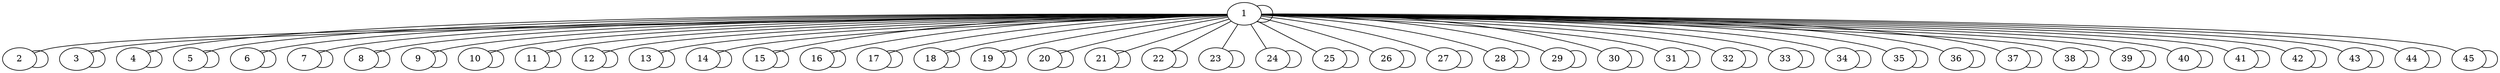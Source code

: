 graph  {
1 [host_bandwidth_down="10 Mbit", host_bandwidth_up="10 Mbit"];
2 [host_bandwidth_down="10 Mbit", host_bandwidth_up="10 Mbit"];
3 [host_bandwidth_down="10 Mbit", host_bandwidth_up="10 Mbit"];
4 [host_bandwidth_down="10 Mbit", host_bandwidth_up="10 Mbit"];
5 [host_bandwidth_down="10 Mbit", host_bandwidth_up="10 Mbit"];
6 [host_bandwidth_down="10 Mbit", host_bandwidth_up="10 Mbit"];
7 [host_bandwidth_down="10 Mbit", host_bandwidth_up="10 Mbit"];
8 [host_bandwidth_down="10 Mbit", host_bandwidth_up="10 Mbit"];
9 [host_bandwidth_down="10 Mbit", host_bandwidth_up="10 Mbit"];
10 [host_bandwidth_down="10 Mbit", host_bandwidth_up="10 Mbit"];
11 [host_bandwidth_down="10 Mbit", host_bandwidth_up="10 Mbit"];
12 [host_bandwidth_down="10 Mbit", host_bandwidth_up="10 Mbit"];
13 [host_bandwidth_down="10 Mbit", host_bandwidth_up="10 Mbit"];
14 [host_bandwidth_down="10 Mbit", host_bandwidth_up="10 Mbit"];
15 [host_bandwidth_down="10 Mbit", host_bandwidth_up="10 Mbit"];
16 [host_bandwidth_down="10 Mbit", host_bandwidth_up="10 Mbit"];
17 [host_bandwidth_down="10 Mbit", host_bandwidth_up="10 Mbit"];
18 [host_bandwidth_down="10 Mbit", host_bandwidth_up="10 Mbit"];
19 [host_bandwidth_down="10 Mbit", host_bandwidth_up="10 Mbit"];
20 [host_bandwidth_down="10 Mbit", host_bandwidth_up="10 Mbit"];
21 [host_bandwidth_down="10 Mbit", host_bandwidth_up="10 Mbit"];
22 [host_bandwidth_down="10 Mbit", host_bandwidth_up="10 Mbit"];
23 [host_bandwidth_down="10 Mbit", host_bandwidth_up="10 Mbit"];
24 [host_bandwidth_down="10 Mbit", host_bandwidth_up="10 Mbit"];
25 [host_bandwidth_down="10 Mbit", host_bandwidth_up="10 Mbit"];
26 [host_bandwidth_down="10 Mbit", host_bandwidth_up="10 Mbit"];
27 [host_bandwidth_down="10 Mbit", host_bandwidth_up="10 Mbit"];
28 [host_bandwidth_down="10 Mbit", host_bandwidth_up="10 Mbit"];
29 [host_bandwidth_down="10 Mbit", host_bandwidth_up="10 Mbit"];
30 [host_bandwidth_down="10 Mbit", host_bandwidth_up="10 Mbit"];
31 [host_bandwidth_down="10 Mbit", host_bandwidth_up="10 Mbit"];
32 [host_bandwidth_down="10 Mbit", host_bandwidth_up="10 Mbit"];
33 [host_bandwidth_down="10 Mbit", host_bandwidth_up="10 Mbit"];
34 [host_bandwidth_down="10 Mbit", host_bandwidth_up="10 Mbit"];
35 [host_bandwidth_down="10 Mbit", host_bandwidth_up="10 Mbit"];
36 [host_bandwidth_down="10 Mbit", host_bandwidth_up="10 Mbit"];
37 [host_bandwidth_down="10 Mbit", host_bandwidth_up="10 Mbit"];
38 [host_bandwidth_down="10 Mbit", host_bandwidth_up="10 Mbit"];
39 [host_bandwidth_down="10 Mbit", host_bandwidth_up="10 Mbit"];
40 [host_bandwidth_down="10 Mbit", host_bandwidth_up="10 Mbit"];
41 [host_bandwidth_down="10 Mbit", host_bandwidth_up="10 Mbit"];
42 [host_bandwidth_down="10 Mbit", host_bandwidth_up="10 Mbit"];
43 [host_bandwidth_down="10 Mbit", host_bandwidth_up="10 Mbit"];
44 [host_bandwidth_down="10 Mbit", host_bandwidth_up="10 Mbit"];
45 [host_bandwidth_down="10 Mbit", host_bandwidth_up="10 Mbit"];
1 -- 1  [latency="10 ms", packet_loss="0.0", weight=0];
1 -- 2  [latency="10 ms", packet_loss="0.0", weight=1];
1 -- 3  [latency="10 ms", packet_loss="0.0", weight=1];
1 -- 4  [latency="10 ms", packet_loss="0.0", weight=1];
1 -- 5  [latency="10 ms", packet_loss="0.0", weight=1];
1 -- 6  [latency="10 ms", packet_loss="0.0", weight=1];
1 -- 7  [latency="10 ms", packet_loss="0.0", weight=1];
1 -- 8  [latency="10 ms", packet_loss="0.0", weight=1];
1 -- 9  [latency="10 ms", packet_loss="0.0", weight=1];
1 -- 10  [latency="10 ms", packet_loss="0.0", weight=1];
1 -- 11  [latency="10 ms", packet_loss="0.0", weight=1];
1 -- 12  [latency="10 ms", packet_loss="0.0", weight=1];
1 -- 13  [latency="10 ms", packet_loss="0.0", weight=1];
1 -- 14  [latency="10 ms", packet_loss="0.0", weight=1];
1 -- 15  [latency="10 ms", packet_loss="0.0", weight=1];
1 -- 16  [latency="10 ms", packet_loss="0.0", weight=1];
1 -- 17  [latency="10 ms", packet_loss="0.0", weight=1];
1 -- 18  [latency="10 ms", packet_loss="0.0", weight=1];
1 -- 19  [latency="10 ms", packet_loss="0.0", weight=1];
1 -- 20  [latency="10 ms", packet_loss="0.0", weight=1];
1 -- 21  [latency="10 ms", packet_loss="0.0", weight=1];
1 -- 22  [latency="10 ms", packet_loss="0.0", weight=1];
1 -- 23  [latency="10 ms", packet_loss="0.0", weight=1];
1 -- 24  [latency="10 ms", packet_loss="0.0", weight=1];
1 -- 25  [latency="10 ms", packet_loss="0.0", weight=1];
1 -- 26  [latency="10 ms", packet_loss="0.0", weight=1];
1 -- 27  [latency="10 ms", packet_loss="0.0", weight=1];
1 -- 28  [latency="10 ms", packet_loss="0.0", weight=1];
1 -- 29  [latency="10 ms", packet_loss="0.0", weight=1];
1 -- 30  [latency="10 ms", packet_loss="0.0", weight=1];
1 -- 31  [latency="10 ms", packet_loss="0.0", weight=1];
1 -- 32  [latency="10 ms", packet_loss="0.0", weight=1];
1 -- 33  [latency="10 ms", packet_loss="0.0", weight=1];
1 -- 34  [latency="10 ms", packet_loss="0.0", weight=1];
1 -- 35  [latency="10 ms", packet_loss="0.0", weight=1];
1 -- 36  [latency="10 ms", packet_loss="0.0", weight=1];
1 -- 37  [latency="10 ms", packet_loss="0.0", weight=1];
1 -- 38  [latency="10 ms", packet_loss="0.0", weight=1];
1 -- 39  [latency="10 ms", packet_loss="0.0", weight=1];
1 -- 40  [latency="10 ms", packet_loss="0.0", weight=1];
1 -- 41  [latency="10 ms", packet_loss="0.0", weight=1];
1 -- 42  [latency="10 ms", packet_loss="0.0", weight=1];
1 -- 43  [latency="10 ms", packet_loss="0.0", weight=1];
1 -- 44  [latency="10 ms", packet_loss="0.0", weight=1];
1 -- 45  [latency="10 ms", packet_loss="0.0", weight=1];
2 -- 2  [latency="10 ms", packet_loss="0.0", weight=0];
3 -- 3  [latency="10 ms", packet_loss="0.0", weight=0];
4 -- 4  [latency="10 ms", packet_loss="0.0", weight=0];
5 -- 5  [latency="10 ms", packet_loss="0.0", weight=0];
6 -- 6  [latency="10 ms", packet_loss="0.0", weight=0];
7 -- 7  [latency="10 ms", packet_loss="0.0", weight=0];
8 -- 8  [latency="10 ms", packet_loss="0.0", weight=0];
9 -- 9  [latency="10 ms", packet_loss="0.0", weight=0];
10 -- 10  [latency="10 ms", packet_loss="0.0", weight=0];
11 -- 11  [latency="10 ms", packet_loss="0.0", weight=0];
12 -- 12  [latency="10 ms", packet_loss="0.0", weight=0];
13 -- 13  [latency="10 ms", packet_loss="0.0", weight=0];
14 -- 14  [latency="10 ms", packet_loss="0.0", weight=0];
15 -- 15  [latency="10 ms", packet_loss="0.0", weight=0];
16 -- 16  [latency="10 ms", packet_loss="0.0", weight=0];
17 -- 17  [latency="10 ms", packet_loss="0.0", weight=0];
18 -- 18  [latency="10 ms", packet_loss="0.0", weight=0];
19 -- 19  [latency="10 ms", packet_loss="0.0", weight=0];
20 -- 20  [latency="10 ms", packet_loss="0.0", weight=0];
21 -- 21  [latency="10 ms", packet_loss="0.0", weight=0];
22 -- 22  [latency="10 ms", packet_loss="0.0", weight=0];
23 -- 23  [latency="10 ms", packet_loss="0.0", weight=0];
24 -- 24  [latency="10 ms", packet_loss="0.0", weight=0];
25 -- 25  [latency="10 ms", packet_loss="0.0", weight=0];
26 -- 26  [latency="10 ms", packet_loss="0.0", weight=0];
27 -- 27  [latency="10 ms", packet_loss="0.0", weight=0];
28 -- 28  [latency="10 ms", packet_loss="0.0", weight=0];
29 -- 29  [latency="10 ms", packet_loss="0.0", weight=0];
30 -- 30  [latency="10 ms", packet_loss="0.0", weight=0];
31 -- 31  [latency="10 ms", packet_loss="0.0", weight=0];
32 -- 32  [latency="10 ms", packet_loss="0.0", weight=0];
33 -- 33  [latency="10 ms", packet_loss="0.0", weight=0];
34 -- 34  [latency="10 ms", packet_loss="0.0", weight=0];
35 -- 35  [latency="10 ms", packet_loss="0.0", weight=0];
36 -- 36  [latency="10 ms", packet_loss="0.0", weight=0];
37 -- 37  [latency="10 ms", packet_loss="0.0", weight=0];
38 -- 38  [latency="10 ms", packet_loss="0.0", weight=0];
39 -- 39  [latency="10 ms", packet_loss="0.0", weight=0];
40 -- 40  [latency="10 ms", packet_loss="0.0", weight=0];
41 -- 41  [latency="10 ms", packet_loss="0.0", weight=0];
42 -- 42  [latency="10 ms", packet_loss="0.0", weight=0];
43 -- 43  [latency="10 ms", packet_loss="0.0", weight=0];
44 -- 44  [latency="10 ms", packet_loss="0.0", weight=0];
45 -- 45  [latency="10 ms", packet_loss="0.0", weight=0];
}
